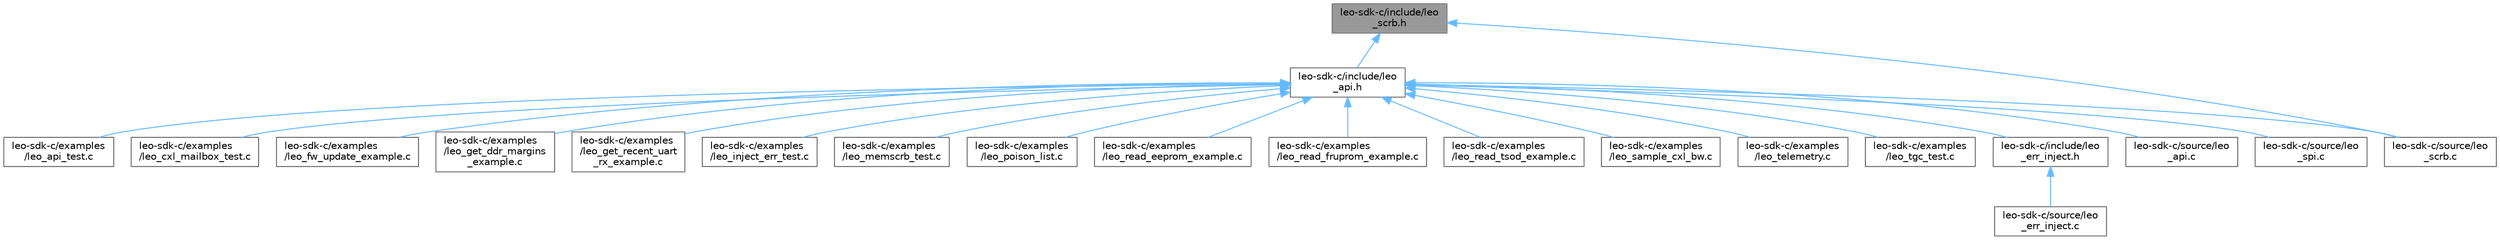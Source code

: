 digraph "leo-sdk-c/include/leo_scrb.h"
{
 // LATEX_PDF_SIZE
  bgcolor="transparent";
  edge [fontname=Helvetica,fontsize=10,labelfontname=Helvetica,labelfontsize=10];
  node [fontname=Helvetica,fontsize=10,shape=box,height=0.2,width=0.4];
  Node1 [label="leo-sdk-c/include/leo\l_scrb.h",height=0.2,width=0.4,color="gray40", fillcolor="grey60", style="filled", fontcolor="black",tooltip="Definitions related to DDR Scrubbing functions."];
  Node1 -> Node2 [dir="back",color="steelblue1",style="solid"];
  Node2 [label="leo-sdk-c/include/leo\l_api.h",height=0.2,width=0.4,color="grey40", fillcolor="white", style="filled",URL="$leo__api_8h.html",tooltip="Definition of public functions for the SDK."];
  Node2 -> Node3 [dir="back",color="steelblue1",style="solid"];
  Node3 [label="leo-sdk-c/examples\l/leo_api_test.c",height=0.2,width=0.4,color="grey40", fillcolor="white", style="filled",URL="$leo__api__test_8c.html",tooltip="api test demonstrates usage of Leo SDK API calls. This is recommended for:"];
  Node2 -> Node4 [dir="back",color="steelblue1",style="solid"];
  Node4 [label="leo-sdk-c/examples\l/leo_cxl_mailbox_test.c",height=0.2,width=0.4,color="grey40", fillcolor="white", style="filled",URL="$leo__cxl__mailbox__test_8c.html",tooltip="api test demonstrates leo CXL mailbox features. This is recommended for:"];
  Node2 -> Node5 [dir="back",color="steelblue1",style="solid"];
  Node5 [label="leo-sdk-c/examples\l/leo_fw_update_example.c",height=0.2,width=0.4,color="grey40", fillcolor="white", style="filled",URL="$leo__fw__update__example_8c.html",tooltip="Example application to perform firmware update in Leo Tunnel Mode. This is recommended for:"];
  Node2 -> Node6 [dir="back",color="steelblue1",style="solid"];
  Node6 [label="leo-sdk-c/examples\l/leo_get_ddr_margins\l_example.c",height=0.2,width=0.4,color="grey40", fillcolor="white", style="filled",URL="$leo__get__ddr__margins__example_8c.html",tooltip="api test demonstrates usage of Leo SDK API calls. This is recommended for:"];
  Node2 -> Node7 [dir="back",color="steelblue1",style="solid"];
  Node7 [label="leo-sdk-c/examples\l/leo_get_recent_uart\l_rx_example.c",height=0.2,width=0.4,color="grey40", fillcolor="white", style="filled",URL="$leo__get__recent__uart__rx__example_8c.html",tooltip="demonstrate use of leoReadEepromWord api"];
  Node2 -> Node8 [dir="back",color="steelblue1",style="solid"];
  Node8 [label="leo-sdk-c/examples\l/leo_inject_err_test.c",height=0.2,width=0.4,color="grey40", fillcolor="white", style="filled",URL="$leo__inject__err__test_8c.html",tooltip="api test demonstrates usage of Leo SDK Inject Error API calls. This is recommended for:"];
  Node2 -> Node9 [dir="back",color="steelblue1",style="solid"];
  Node9 [label="leo-sdk-c/examples\l/leo_memscrb_test.c",height=0.2,width=0.4,color="grey40", fillcolor="white", style="filled",URL="$leo__memscrb__test_8c.html",tooltip="api test demonstrates usage of Leo SDK API calls related to memory scrubbing."];
  Node2 -> Node10 [dir="back",color="steelblue1",style="solid"];
  Node10 [label="leo-sdk-c/examples\l/leo_poison_list.c",height=0.2,width=0.4,color="grey40", fillcolor="white", style="filled",URL="$leo__poison__list_8c.html",tooltip="reference demonstrates usage of mailbox commands inject, clear and get poison. This is recommended fo..."];
  Node2 -> Node11 [dir="back",color="steelblue1",style="solid"];
  Node11 [label="leo-sdk-c/examples\l/leo_read_eeprom_example.c",height=0.2,width=0.4,color="grey40", fillcolor="white", style="filled",URL="$leo__read__eeprom__example_8c.html",tooltip="demonstrate use of leoReadEepromWord api"];
  Node2 -> Node12 [dir="back",color="steelblue1",style="solid"];
  Node12 [label="leo-sdk-c/examples\l/leo_read_fruprom_example.c",height=0.2,width=0.4,color="grey40", fillcolor="white", style="filled",URL="$leo__read__fruprom__example_8c.html",tooltip="api test demonstrates reading Leo FRUPROM This is recommended for:"];
  Node2 -> Node13 [dir="back",color="steelblue1",style="solid"];
  Node13 [label="leo-sdk-c/examples\l/leo_read_tsod_example.c",height=0.2,width=0.4,color="grey40", fillcolor="white", style="filled",URL="$leo__read__tsod__example_8c.html",tooltip="Read DIMM TSOD data."];
  Node2 -> Node14 [dir="back",color="steelblue1",style="solid"];
  Node14 [label="leo-sdk-c/examples\l/leo_sample_cxl_bw.c",height=0.2,width=0.4,color="grey40", fillcolor="white", style="filled",URL="$leo__sample__cxl__bw_8c.html",tooltip="check the bandwidth of CXL link"];
  Node2 -> Node15 [dir="back",color="steelblue1",style="solid"];
  Node15 [label="leo-sdk-c/examples\l/leo_telemetry.c",height=0.2,width=0.4,color="grey40", fillcolor="white", style="filled",URL="$leo__telemetry_8c.html",tooltip="reference/example to gather DDR and CXL telemetry from a Leo Device"];
  Node2 -> Node16 [dir="back",color="steelblue1",style="solid"];
  Node16 [label="leo-sdk-c/examples\l/leo_tgc_test.c",height=0.2,width=0.4,color="grey40", fillcolor="white", style="filled",URL="$leo__tgc__test_8c.html",tooltip="api test demonstrates usage of Leo SDK TGC test API calls. This is recommended for:"];
  Node2 -> Node17 [dir="back",color="steelblue1",style="solid"];
  Node17 [label="leo-sdk-c/include/leo\l_err_inject.h",height=0.2,width=0.4,color="grey40", fillcolor="white", style="filled",URL="$leo__err__inject_8h.html",tooltip="Definitions related to error inject data structure and functions."];
  Node17 -> Node18 [dir="back",color="steelblue1",style="solid"];
  Node18 [label="leo-sdk-c/source/leo\l_err_inject.c",height=0.2,width=0.4,color="grey40", fillcolor="white", style="filled",URL="$leo__err__inject_8c.html",tooltip="Implementation of public functions for the SDK err inject interface."];
  Node2 -> Node19 [dir="back",color="steelblue1",style="solid"];
  Node19 [label="leo-sdk-c/source/leo\l_api.c",height=0.2,width=0.4,color="grey40", fillcolor="white", style="filled",URL="$leo__api_8c.html",tooltip="Implementation of public functions for the SDK."];
  Node2 -> Node20 [dir="back",color="steelblue1",style="solid"];
  Node20 [label="leo-sdk-c/source/leo\l_scrb.c",height=0.2,width=0.4,color="grey40", fillcolor="white", style="filled",URL="$leo__scrb_8c.html",tooltip="Implementation of Leo memory scrubbing APIs."];
  Node2 -> Node21 [dir="back",color="steelblue1",style="solid"];
  Node21 [label="leo-sdk-c/source/leo\l_spi.c",height=0.2,width=0.4,color="grey40", fillcolor="white", style="filled",URL="$leo__spi_8c.html",tooltip="Implementation of public functions for the SDK SPI interface."];
  Node1 -> Node20 [dir="back",color="steelblue1",style="solid"];
}
